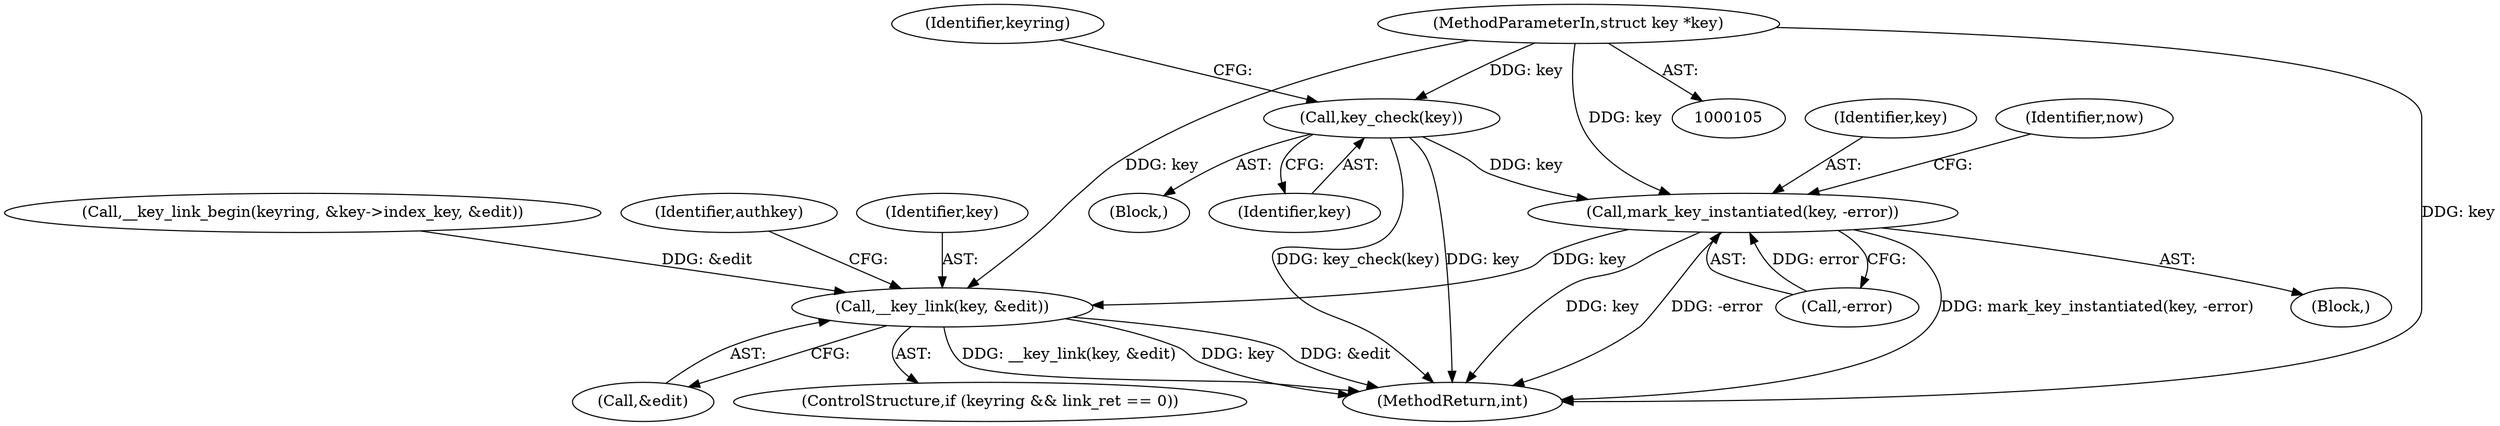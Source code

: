 digraph "0_linux_363b02dab09b3226f3bd1420dad9c72b79a42a76_6@pointer" {
"1000120" [label="(Call,key_check(key))"];
"1000106" [label="(MethodParameterIn,struct key *key)"];
"1000168" [label="(Call,mark_key_instantiated(key, -error))"];
"1000209" [label="(Call,__key_link(key, &edit))"];
"1000120" [label="(Call,key_check(key))"];
"1000111" [label="(Block,)"];
"1000143" [label="(Call,__key_link_begin(keyring, &key->index_key, &edit))"];
"1000209" [label="(Call,__key_link(key, &edit))"];
"1000214" [label="(Identifier,authkey)"];
"1000169" [label="(Identifier,key)"];
"1000121" [label="(Identifier,key)"];
"1000168" [label="(Call,mark_key_instantiated(key, -error))"];
"1000211" [label="(Call,&edit)"];
"1000160" [label="(Block,)"];
"1000210" [label="(Identifier,key)"];
"1000173" [label="(Identifier,now)"];
"1000203" [label="(ControlStructure,if (keyring && link_ret == 0))"];
"1000106" [label="(MethodParameterIn,struct key *key)"];
"1000123" [label="(Identifier,keyring)"];
"1000248" [label="(MethodReturn,int)"];
"1000170" [label="(Call,-error)"];
"1000120" -> "1000111"  [label="AST: "];
"1000120" -> "1000121"  [label="CFG: "];
"1000121" -> "1000120"  [label="AST: "];
"1000123" -> "1000120"  [label="CFG: "];
"1000120" -> "1000248"  [label="DDG: key"];
"1000120" -> "1000248"  [label="DDG: key_check(key)"];
"1000106" -> "1000120"  [label="DDG: key"];
"1000120" -> "1000168"  [label="DDG: key"];
"1000106" -> "1000105"  [label="AST: "];
"1000106" -> "1000248"  [label="DDG: key"];
"1000106" -> "1000168"  [label="DDG: key"];
"1000106" -> "1000209"  [label="DDG: key"];
"1000168" -> "1000160"  [label="AST: "];
"1000168" -> "1000170"  [label="CFG: "];
"1000169" -> "1000168"  [label="AST: "];
"1000170" -> "1000168"  [label="AST: "];
"1000173" -> "1000168"  [label="CFG: "];
"1000168" -> "1000248"  [label="DDG: mark_key_instantiated(key, -error)"];
"1000168" -> "1000248"  [label="DDG: key"];
"1000168" -> "1000248"  [label="DDG: -error"];
"1000170" -> "1000168"  [label="DDG: error"];
"1000168" -> "1000209"  [label="DDG: key"];
"1000209" -> "1000203"  [label="AST: "];
"1000209" -> "1000211"  [label="CFG: "];
"1000210" -> "1000209"  [label="AST: "];
"1000211" -> "1000209"  [label="AST: "];
"1000214" -> "1000209"  [label="CFG: "];
"1000209" -> "1000248"  [label="DDG: __key_link(key, &edit)"];
"1000209" -> "1000248"  [label="DDG: key"];
"1000209" -> "1000248"  [label="DDG: &edit"];
"1000143" -> "1000209"  [label="DDG: &edit"];
}
